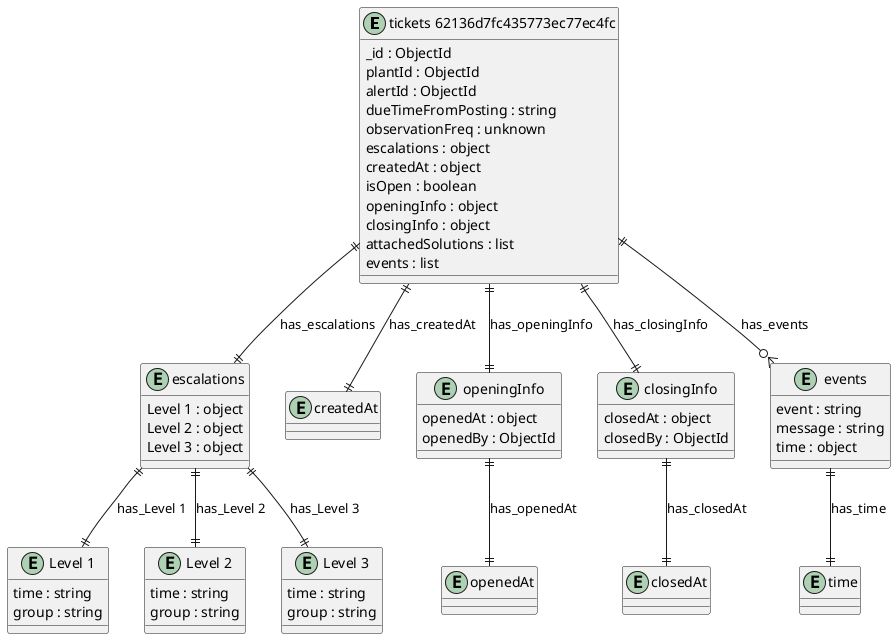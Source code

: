 @startuml tickets_62136d7fc435773ec77ec4fc_Diagram

entity "tickets 62136d7fc435773ec77ec4fc" as tickets_62136d7fc435773ec77ec4fc {
  _id : ObjectId
  plantId : ObjectId
  alertId : ObjectId
  dueTimeFromPosting : string
  observationFreq : unknown
  escalations : object
  createdAt : object
  isOpen : boolean
  openingInfo : object
  closingInfo : object
  attachedSolutions : list
  events : list
}

entity "escalations" as escalations {
  Level 1 : object
  Level 2 : object
  Level 3 : object
}

entity "Level 1" as Level_1 {
  time : string
  group : string
}

entity "Level 2" as Level_2 {
  time : string
  group : string
}

entity "Level 3" as Level_3 {
  time : string
  group : string
}

entity "createdAt" as createdAt {
}

entity "openingInfo" as openingInfo {
  openedAt : object
  openedBy : ObjectId
}

entity "openedAt" as openedAt {
}

entity "closingInfo" as closingInfo {
  closedAt : object
  closedBy : ObjectId
}

entity "closedAt" as closedAt {
}

entity "events" as events {
  event : string
  message : string
  time : object
}

entity "time" as time {
}

' // Relationships
tickets_62136d7fc435773ec77ec4fc ||--|| escalations : has_escalations
escalations ||--|| Level_1 : has_Level 1
escalations ||--|| Level_2 : has_Level 2
escalations ||--|| Level_3 : has_Level 3
tickets_62136d7fc435773ec77ec4fc ||--|| createdAt : has_createdAt
tickets_62136d7fc435773ec77ec4fc ||--|| openingInfo : has_openingInfo
openingInfo ||--|| openedAt : has_openedAt
tickets_62136d7fc435773ec77ec4fc ||--|| closingInfo : has_closingInfo
closingInfo ||--|| closedAt : has_closedAt
tickets_62136d7fc435773ec77ec4fc ||--o{ events : has_events
events ||--|| time : has_time
@enduml